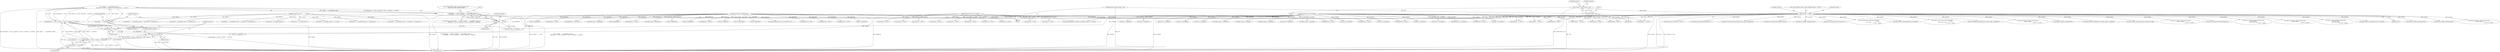 digraph "0_Android_9e29523b9537983b4c4b205ff868d0b3bca0383b@API" {
"1000245" [label="(Call,cmdSize     != sizeof(effect_config_t) ||\n                    pReplyData  == NULL || replySize == NULL || *replySize  != sizeof(int))"];
"1000246" [label="(Call,cmdSize     != sizeof(effect_config_t))"];
"1000110" [label="(MethodParameterIn,uint32_t            cmdSize)"];
"1000250" [label="(Call,pReplyData  == NULL || replySize == NULL || *replySize  != sizeof(int))"];
"1000251" [label="(Call,pReplyData  == NULL)"];
"1000113" [label="(MethodParameterIn,void *pReplyData)"];
"1000242" [label="(Call,pCmdData    == NULL)"];
"1000111" [label="(MethodParameterIn,void *pCmdData)"];
"1000151" [label="(Call,pContext == NULL)"];
"1000116" [label="(Call,* pContext = (EffectContext *) self)"];
"1000118" [label="(Call,(EffectContext *) self)"];
"1000108" [label="(MethodParameterIn,effect_handle_t  self)"];
"1000254" [label="(Call,replySize == NULL || *replySize  != sizeof(int))"];
"1000255" [label="(Call,replySize == NULL)"];
"1000112" [label="(MethodParameterIn,uint32_t *replySize)"];
"1000258" [label="(Call,*replySize  != sizeof(int))"];
"1000241" [label="(Call,pCmdData    == NULL || cmdSize     != sizeof(effect_config_t) ||\n                    pReplyData  == NULL || replySize == NULL || *replySize  != sizeof(int))"];
"1000561" [label="(Call,pReplyData == NULL)"];
"1000960" [label="(Call,(int32_t *)pCmdData)"];
"1000108" [label="(MethodParameterIn,effect_handle_t  self)"];
"1000365" [label="(Call,replySize == NULL)"];
"1000797" [label="(Call,replySize == NULL)"];
"1000189" [label="(Call,(int *) pReplyData)"];
"1001079" [label="(Call,android::LvmEffect_enable(pContext))"];
"1000265" [label="(Literal,\"\tLVM_ERROR : Effect_command cmdCode Case: \"\n \"EFFECT_CMD_SET_CONFIG: ERROR\")"];
"1000274" [label="(Call,android::Effect_setConfig(pContext, (effect_config_t *) pCmdData))"];
"1000117" [label="(Identifier,pContext)"];
"1000308" [label="(Call,android::Effect_setConfig(pContext, &pContext->config))"];
"1000822" [label="(Call,android::Volume_setParameter(pContext,\n (void *)p->data,\n                                                                 p->data + p->psize))"];
"1000243" [label="(Identifier,pCmdData)"];
"1000235" [label="(Call,android::VolumeSetVolumeLevel(pContext, 0))"];
"1000114" [label="(Block,)"];
"1000120" [label="(Identifier,self)"];
"1000917" [label="(Call,(uint32_t *)pCmdData)"];
"1000451" [label="(Call,android::Virtualizer_getParameter(pContext,\n (void *)p->data,\n (size_t *)&p->vsize,\n                                                              p->data + voffset))"];
"1000582" [label="(Call,(effect_param_t *) pCmdData)"];
"1000254" [label="(Call,replySize == NULL || *replySize  != sizeof(int))"];
"1000694" [label="(Call,android::Virtualizer_setParameter(pContext,\n (void *)p->data,\n                                                                       p->data + p->psize))"];
"1000943" [label="(Call,(int32_t *)pCmdData)"];
"1000977" [label="(Call,(int32_t *)pCmdData)"];
"1000819" [label="(Call,(int *)pReplyData)"];
"1000691" [label="(Call,(int *)pReplyData)"];
"1000383" [label="(Call,memcpy(pReplyData, pCmdData, sizeof(effect_param_t) + p->psize))"];
"1000505" [label="(Call,android::Volume_getParameter(pContext,\n (void *)p->data,\n (size_t *)&p->vsize,\n                                                         p->data + voffset))"];
"1000895" [label="(Call,android::Effect_setEnabled(pContext, LVM_FALSE))"];
"1000352" [label="(Call,cmdSize < (sizeof(effect_param_t) + p->psize))"];
"1000161" [label="(Identifier,cmdCode)"];
"1001027" [label="(Call,(int32_t *)pCmdData)"];
"1001204" [label="(Call,memcpy(pReplyData, vol_ret, sizeof(int32_t)*2))"];
"1000271" [label="(Call,(int *) pReplyData)"];
"1000793" [label="(Call,pReplyData == NULL)"];
"1000153" [label="(Identifier,NULL)"];
"1000846" [label="(Call,replySize == NULL)"];
"1001047" [label="(Call,android::LvmEffect_disable(pContext))"];
"1000361" [label="(Call,pReplyData == NULL)"];
"1000785" [label="(Call,cmdSize    < (sizeof(effect_param_t) + sizeof(int32_t)))"];
"1000116" [label="(Call,* pContext = (EffectContext *) self)"];
"1001130" [label="(Call,pReplyData == NULL)"];
"1000125" [label="(Identifier,pContext)"];
"1000232" [label="(Call,(int *) pReplyData)"];
"1000630" [label="(Call,cmdSize    > (sizeof(effect_param_t) + sizeof(int32_t) +sizeof(int32_t)))"];
"1000995" [label="(Call,android::LvmEffect_enable(pContext))"];
"1000565" [label="(Call,replySize == NULL)"];
"1000253" [label="(Identifier,NULL)"];
"1000256" [label="(Identifier,replySize)"];
"1000603" [label="(Call,android::BassBoost_setParameter(pContext,\n (void *)p->data,\n                                                                    p->data + p->psize))"];
"1000118" [label="(Call,(EffectContext *) self)"];
"1001271" [label="(MethodReturn,int)"];
"1000255" [label="(Call,replySize == NULL)"];
"1000150" [label="(ControlStructure,if (pContext == NULL))"];
"1000112" [label="(MethodParameterIn,uint32_t *replySize)"];
"1000200" [label="(Call,android::BassSetStrength(pContext, 0))"];
"1000904" [label="(Call,pCmdData   == NULL)"];
"1000550" [label="(Call,cmdSize    != (sizeof(effect_param_t) + sizeof(int32_t) +sizeof(int16_t)))"];
"1000546" [label="(Call,pCmdData   == NULL)"];
"1000246" [label="(Call,cmdSize     != sizeof(effect_config_t))"];
"1000259" [label="(Call,*replySize)"];
"1001119" [label="(Call,pCmdData == NULL)"];
"1001153" [label="(Call,(uint32_t *)pCmdData)"];
"1001044" [label="(Call,(int32_t *)pCmdData)"];
"1000733" [label="(Call,replySize == NULL)"];
"1000992" [label="(Call,(int32_t *)pCmdData)"];
"1000750" [label="(Call,(effect_param_t *) pCmdData)"];
"1000244" [label="(Identifier,NULL)"];
"1000151" [label="(Call,pContext == NULL)"];
"1001211" [label="(Call,android::VolumeSetVolumeLevel(pContext, (int16_t)(maxdB*100)))"];
"1000814" [label="(Call,(effect_param_t *) pCmdData)"];
"1000110" [label="(MethodParameterIn,uint32_t            cmdSize)"];
"1000166" [label="(Call,pReplyData == NULL)"];
"1000240" [label="(ControlStructure,if (pCmdData    == NULL || cmdSize     != sizeof(effect_config_t) ||\n                    pReplyData  == NULL || replySize == NULL || *replySize  != sizeof(int)))"];
"1000113" [label="(MethodParameterIn,void *pReplyData)"];
"1000842" [label="(Call,pReplyData == NULL)"];
"1000276" [label="(Call,(effect_config_t *) pCmdData)"];
"1000320" [label="(Call,(effect_param_t *)pCmdData)"];
"1000156" [label="(Literal,\"\tLVM_ERROR : Effect_command ERROR pContext == NULL\")"];
"1000257" [label="(Identifier,NULL)"];
"1000876" [label="(Call,replySize == NULL)"];
"1001134" [label="(Call,replySize == NULL)"];
"1000241" [label="(Call,pCmdData    == NULL || cmdSize     != sizeof(effect_config_t) ||\n                    pReplyData  == NULL || replySize == NULL || *replySize  != sizeof(int))"];
"1000626" [label="(Call,pCmdData   == NULL)"];
"1000721" [label="(Call,cmdSize < (sizeof(effect_param_t) + sizeof(int32_t)))"];
"1000656" [label="(Call,replySize == NULL)"];
"1000872" [label="(Call,pReplyData == NULL)"];
"1000210" [label="(Call,android::VirtualizerSetStrength(pContext, 0))"];
"1001160" [label="(Call,(uint32_t *)pCmdData)"];
"1000673" [label="(Call,(effect_param_t *) pCmdData)"];
"1001061" [label="(Call,(int32_t *)pCmdData)"];
"1000862" [label="(Call,(int *)pReplyData)"];
"1000252" [label="(Identifier,pReplyData)"];
"1000717" [label="(Call,pCmdData == NULL)"];
"1000248" [label="(Call,sizeof(effect_config_t))"];
"1001076" [label="(Call,(int32_t *)pCmdData)"];
"1000963" [label="(Call,android::LvmEffect_disable(pContext))"];
"1000729" [label="(Call,pReplyData == NULL)"];
"1000343" [label="(Call,pCmdData == NULL)"];
"1000781" [label="(Call,pCmdData   == NULL)"];
"1000641" [label="(Call,cmdSize    < (sizeof(effect_param_t) + sizeof(int32_t) +sizeof(int16_t)))"];
"1000111" [label="(MethodParameterIn,void *pCmdData)"];
"1000247" [label="(Identifier,cmdSize)"];
"1000283" [label="(Call,pReplyData == NULL)"];
"1001112" [label="(Call,pReplyData == LVM_NULL)"];
"1000394" [label="(Call,(effect_param_t *)pReplyData)"];
"1000220" [label="(Call,android::EqualizerSetPreset(pContext, 0))"];
"1000600" [label="(Call,(int *)pReplyData)"];
"1000652" [label="(Call,pReplyData == NULL)"];
"1000170" [label="(Call,replySize == NULL)"];
"1000303" [label="(Call,(effect_config_t *)pReplyData)"];
"1000242" [label="(Call,pCmdData    == NULL)"];
"1000347" [label="(Call,cmdSize < sizeof(effect_param_t))"];
"1000251" [label="(Call,pReplyData  == NULL)"];
"1000258" [label="(Call,*replySize  != sizeof(int))"];
"1000480" [label="(Call,android::Equalizer_getParameter(pContext,\n                                                            p->data,\n &p->vsize,\n                                                            p->data + voffset))"];
"1000865" [label="(Call,android::Effect_setEnabled(pContext, LVM_TRUE))"];
"1000424" [label="(Call,android::BassBoost_getParameter(pContext,\n                                                            p->data,\n (size_t *)&p->vsize,\n                                                            p->data + voffset))"];
"1000260" [label="(Identifier,replySize)"];
"1000152" [label="(Identifier,pContext)"];
"1000301" [label="(Call,android::Effect_getConfig(pContext, (effect_config_t *)pReplyData))"];
"1000287" [label="(Call,replySize == NULL)"];
"1000261" [label="(Call,sizeof(int))"];
"1000245" [label="(Call,cmdSize     != sizeof(effect_config_t) ||\n                    pReplyData  == NULL || replySize == NULL || *replySize  != sizeof(int))"];
"1000250" [label="(Call,pReplyData  == NULL || replySize == NULL || *replySize  != sizeof(int))"];
"1001123" [label="(Call,cmdSize != 2 * sizeof(uint32_t))"];
"1000758" [label="(Call,android::Equalizer_setParameter(pContext,\n (void *)p->data,\n                                                                     p->data + p->psize))"];
"1000755" [label="(Call,(int *)pReplyData)"];
"1000892" [label="(Call,(int *)pReplyData)"];
"1000245" -> "1000241"  [label="AST: "];
"1000245" -> "1000246"  [label="CFG: "];
"1000245" -> "1000250"  [label="CFG: "];
"1000246" -> "1000245"  [label="AST: "];
"1000250" -> "1000245"  [label="AST: "];
"1000241" -> "1000245"  [label="CFG: "];
"1000245" -> "1001271"  [label="DDG: pReplyData  == NULL || replySize == NULL || *replySize  != sizeof(int)"];
"1000245" -> "1001271"  [label="DDG: cmdSize     != sizeof(effect_config_t)"];
"1000245" -> "1000241"  [label="DDG: cmdSize     != sizeof(effect_config_t)"];
"1000245" -> "1000241"  [label="DDG: pReplyData  == NULL || replySize == NULL || *replySize  != sizeof(int)"];
"1000246" -> "1000245"  [label="DDG: cmdSize"];
"1000250" -> "1000245"  [label="DDG: pReplyData  == NULL"];
"1000250" -> "1000245"  [label="DDG: replySize == NULL || *replySize  != sizeof(int)"];
"1000246" -> "1000248"  [label="CFG: "];
"1000247" -> "1000246"  [label="AST: "];
"1000248" -> "1000246"  [label="AST: "];
"1000252" -> "1000246"  [label="CFG: "];
"1000246" -> "1001271"  [label="DDG: cmdSize"];
"1000110" -> "1000246"  [label="DDG: cmdSize"];
"1000110" -> "1000107"  [label="AST: "];
"1000110" -> "1001271"  [label="DDG: cmdSize"];
"1000110" -> "1000347"  [label="DDG: cmdSize"];
"1000110" -> "1000352"  [label="DDG: cmdSize"];
"1000110" -> "1000550"  [label="DDG: cmdSize"];
"1000110" -> "1000630"  [label="DDG: cmdSize"];
"1000110" -> "1000641"  [label="DDG: cmdSize"];
"1000110" -> "1000721"  [label="DDG: cmdSize"];
"1000110" -> "1000785"  [label="DDG: cmdSize"];
"1000110" -> "1001123"  [label="DDG: cmdSize"];
"1000250" -> "1000251"  [label="CFG: "];
"1000250" -> "1000254"  [label="CFG: "];
"1000251" -> "1000250"  [label="AST: "];
"1000254" -> "1000250"  [label="AST: "];
"1000250" -> "1001271"  [label="DDG: pReplyData  == NULL"];
"1000250" -> "1001271"  [label="DDG: replySize == NULL || *replySize  != sizeof(int)"];
"1000251" -> "1000250"  [label="DDG: pReplyData"];
"1000251" -> "1000250"  [label="DDG: NULL"];
"1000254" -> "1000250"  [label="DDG: replySize == NULL"];
"1000254" -> "1000250"  [label="DDG: *replySize  != sizeof(int)"];
"1000251" -> "1000253"  [label="CFG: "];
"1000252" -> "1000251"  [label="AST: "];
"1000253" -> "1000251"  [label="AST: "];
"1000256" -> "1000251"  [label="CFG: "];
"1000251" -> "1001271"  [label="DDG: NULL"];
"1000251" -> "1001271"  [label="DDG: pReplyData"];
"1000113" -> "1000251"  [label="DDG: pReplyData"];
"1000242" -> "1000251"  [label="DDG: NULL"];
"1000251" -> "1000255"  [label="DDG: NULL"];
"1000251" -> "1000271"  [label="DDG: pReplyData"];
"1000113" -> "1000107"  [label="AST: "];
"1000113" -> "1001271"  [label="DDG: pReplyData"];
"1000113" -> "1000166"  [label="DDG: pReplyData"];
"1000113" -> "1000189"  [label="DDG: pReplyData"];
"1000113" -> "1000232"  [label="DDG: pReplyData"];
"1000113" -> "1000271"  [label="DDG: pReplyData"];
"1000113" -> "1000283"  [label="DDG: pReplyData"];
"1000113" -> "1000303"  [label="DDG: pReplyData"];
"1000113" -> "1000361"  [label="DDG: pReplyData"];
"1000113" -> "1000383"  [label="DDG: pReplyData"];
"1000113" -> "1000394"  [label="DDG: pReplyData"];
"1000113" -> "1000561"  [label="DDG: pReplyData"];
"1000113" -> "1000600"  [label="DDG: pReplyData"];
"1000113" -> "1000652"  [label="DDG: pReplyData"];
"1000113" -> "1000691"  [label="DDG: pReplyData"];
"1000113" -> "1000729"  [label="DDG: pReplyData"];
"1000113" -> "1000755"  [label="DDG: pReplyData"];
"1000113" -> "1000793"  [label="DDG: pReplyData"];
"1000113" -> "1000819"  [label="DDG: pReplyData"];
"1000113" -> "1000842"  [label="DDG: pReplyData"];
"1000113" -> "1000862"  [label="DDG: pReplyData"];
"1000113" -> "1000872"  [label="DDG: pReplyData"];
"1000113" -> "1000892"  [label="DDG: pReplyData"];
"1000113" -> "1001112"  [label="DDG: pReplyData"];
"1000113" -> "1001130"  [label="DDG: pReplyData"];
"1000113" -> "1001204"  [label="DDG: pReplyData"];
"1000242" -> "1000241"  [label="AST: "];
"1000242" -> "1000244"  [label="CFG: "];
"1000243" -> "1000242"  [label="AST: "];
"1000244" -> "1000242"  [label="AST: "];
"1000247" -> "1000242"  [label="CFG: "];
"1000241" -> "1000242"  [label="CFG: "];
"1000242" -> "1001271"  [label="DDG: NULL"];
"1000242" -> "1001271"  [label="DDG: pCmdData"];
"1000242" -> "1000241"  [label="DDG: pCmdData"];
"1000242" -> "1000241"  [label="DDG: NULL"];
"1000111" -> "1000242"  [label="DDG: pCmdData"];
"1000151" -> "1000242"  [label="DDG: NULL"];
"1000242" -> "1000276"  [label="DDG: pCmdData"];
"1000111" -> "1000107"  [label="AST: "];
"1000111" -> "1001271"  [label="DDG: pCmdData"];
"1000111" -> "1000276"  [label="DDG: pCmdData"];
"1000111" -> "1000320"  [label="DDG: pCmdData"];
"1000111" -> "1000343"  [label="DDG: pCmdData"];
"1000111" -> "1000383"  [label="DDG: pCmdData"];
"1000111" -> "1000546"  [label="DDG: pCmdData"];
"1000111" -> "1000582"  [label="DDG: pCmdData"];
"1000111" -> "1000626"  [label="DDG: pCmdData"];
"1000111" -> "1000673"  [label="DDG: pCmdData"];
"1000111" -> "1000717"  [label="DDG: pCmdData"];
"1000111" -> "1000750"  [label="DDG: pCmdData"];
"1000111" -> "1000781"  [label="DDG: pCmdData"];
"1000111" -> "1000814"  [label="DDG: pCmdData"];
"1000111" -> "1000904"  [label="DDG: pCmdData"];
"1000111" -> "1000917"  [label="DDG: pCmdData"];
"1000111" -> "1000943"  [label="DDG: pCmdData"];
"1000111" -> "1000960"  [label="DDG: pCmdData"];
"1000111" -> "1000977"  [label="DDG: pCmdData"];
"1000111" -> "1000992"  [label="DDG: pCmdData"];
"1000111" -> "1001027"  [label="DDG: pCmdData"];
"1000111" -> "1001044"  [label="DDG: pCmdData"];
"1000111" -> "1001061"  [label="DDG: pCmdData"];
"1000111" -> "1001076"  [label="DDG: pCmdData"];
"1000111" -> "1001119"  [label="DDG: pCmdData"];
"1000111" -> "1001153"  [label="DDG: pCmdData"];
"1000111" -> "1001160"  [label="DDG: pCmdData"];
"1000151" -> "1000150"  [label="AST: "];
"1000151" -> "1000153"  [label="CFG: "];
"1000152" -> "1000151"  [label="AST: "];
"1000153" -> "1000151"  [label="AST: "];
"1000156" -> "1000151"  [label="CFG: "];
"1000161" -> "1000151"  [label="CFG: "];
"1000151" -> "1001271"  [label="DDG: pContext == NULL"];
"1000151" -> "1001271"  [label="DDG: pContext"];
"1000151" -> "1001271"  [label="DDG: NULL"];
"1000116" -> "1000151"  [label="DDG: pContext"];
"1000151" -> "1000166"  [label="DDG: NULL"];
"1000151" -> "1000200"  [label="DDG: pContext"];
"1000151" -> "1000210"  [label="DDG: pContext"];
"1000151" -> "1000220"  [label="DDG: pContext"];
"1000151" -> "1000235"  [label="DDG: pContext"];
"1000151" -> "1000274"  [label="DDG: pContext"];
"1000151" -> "1000283"  [label="DDG: NULL"];
"1000151" -> "1000301"  [label="DDG: pContext"];
"1000151" -> "1000308"  [label="DDG: pContext"];
"1000151" -> "1000343"  [label="DDG: NULL"];
"1000151" -> "1000424"  [label="DDG: pContext"];
"1000151" -> "1000451"  [label="DDG: pContext"];
"1000151" -> "1000480"  [label="DDG: pContext"];
"1000151" -> "1000505"  [label="DDG: pContext"];
"1000151" -> "1000546"  [label="DDG: NULL"];
"1000151" -> "1000603"  [label="DDG: pContext"];
"1000151" -> "1000626"  [label="DDG: NULL"];
"1000151" -> "1000694"  [label="DDG: pContext"];
"1000151" -> "1000717"  [label="DDG: NULL"];
"1000151" -> "1000758"  [label="DDG: pContext"];
"1000151" -> "1000781"  [label="DDG: NULL"];
"1000151" -> "1000822"  [label="DDG: pContext"];
"1000151" -> "1000842"  [label="DDG: NULL"];
"1000151" -> "1000865"  [label="DDG: pContext"];
"1000151" -> "1000872"  [label="DDG: NULL"];
"1000151" -> "1000895"  [label="DDG: pContext"];
"1000151" -> "1000904"  [label="DDG: NULL"];
"1000151" -> "1000963"  [label="DDG: pContext"];
"1000151" -> "1000995"  [label="DDG: pContext"];
"1000151" -> "1001047"  [label="DDG: pContext"];
"1000151" -> "1001079"  [label="DDG: pContext"];
"1000151" -> "1001119"  [label="DDG: NULL"];
"1000151" -> "1001211"  [label="DDG: pContext"];
"1000116" -> "1000114"  [label="AST: "];
"1000116" -> "1000118"  [label="CFG: "];
"1000117" -> "1000116"  [label="AST: "];
"1000118" -> "1000116"  [label="AST: "];
"1000125" -> "1000116"  [label="CFG: "];
"1000116" -> "1001271"  [label="DDG: (EffectContext *) self"];
"1000118" -> "1000116"  [label="DDG: self"];
"1000118" -> "1000120"  [label="CFG: "];
"1000119" -> "1000118"  [label="AST: "];
"1000120" -> "1000118"  [label="AST: "];
"1000118" -> "1001271"  [label="DDG: self"];
"1000108" -> "1000118"  [label="DDG: self"];
"1000108" -> "1000107"  [label="AST: "];
"1000108" -> "1001271"  [label="DDG: self"];
"1000254" -> "1000255"  [label="CFG: "];
"1000254" -> "1000258"  [label="CFG: "];
"1000255" -> "1000254"  [label="AST: "];
"1000258" -> "1000254"  [label="AST: "];
"1000254" -> "1001271"  [label="DDG: replySize == NULL"];
"1000254" -> "1001271"  [label="DDG: *replySize  != sizeof(int)"];
"1000255" -> "1000254"  [label="DDG: replySize"];
"1000255" -> "1000254"  [label="DDG: NULL"];
"1000258" -> "1000254"  [label="DDG: *replySize"];
"1000255" -> "1000257"  [label="CFG: "];
"1000256" -> "1000255"  [label="AST: "];
"1000257" -> "1000255"  [label="AST: "];
"1000260" -> "1000255"  [label="CFG: "];
"1000255" -> "1001271"  [label="DDG: NULL"];
"1000255" -> "1001271"  [label="DDG: replySize"];
"1000112" -> "1000255"  [label="DDG: replySize"];
"1000112" -> "1000107"  [label="AST: "];
"1000112" -> "1001271"  [label="DDG: replySize"];
"1000112" -> "1000170"  [label="DDG: replySize"];
"1000112" -> "1000287"  [label="DDG: replySize"];
"1000112" -> "1000365"  [label="DDG: replySize"];
"1000112" -> "1000565"  [label="DDG: replySize"];
"1000112" -> "1000656"  [label="DDG: replySize"];
"1000112" -> "1000733"  [label="DDG: replySize"];
"1000112" -> "1000797"  [label="DDG: replySize"];
"1000112" -> "1000846"  [label="DDG: replySize"];
"1000112" -> "1000876"  [label="DDG: replySize"];
"1000112" -> "1001134"  [label="DDG: replySize"];
"1000258" -> "1000261"  [label="CFG: "];
"1000259" -> "1000258"  [label="AST: "];
"1000261" -> "1000258"  [label="AST: "];
"1000258" -> "1001271"  [label="DDG: *replySize"];
"1000241" -> "1000240"  [label="AST: "];
"1000265" -> "1000241"  [label="CFG: "];
"1000272" -> "1000241"  [label="CFG: "];
"1000241" -> "1001271"  [label="DDG: pCmdData    == NULL"];
"1000241" -> "1001271"  [label="DDG: cmdSize     != sizeof(effect_config_t) ||\n                    pReplyData  == NULL || replySize == NULL || *replySize  != sizeof(int)"];
"1000241" -> "1001271"  [label="DDG: pCmdData    == NULL || cmdSize     != sizeof(effect_config_t) ||\n                    pReplyData  == NULL || replySize == NULL || *replySize  != sizeof(int)"];
}
